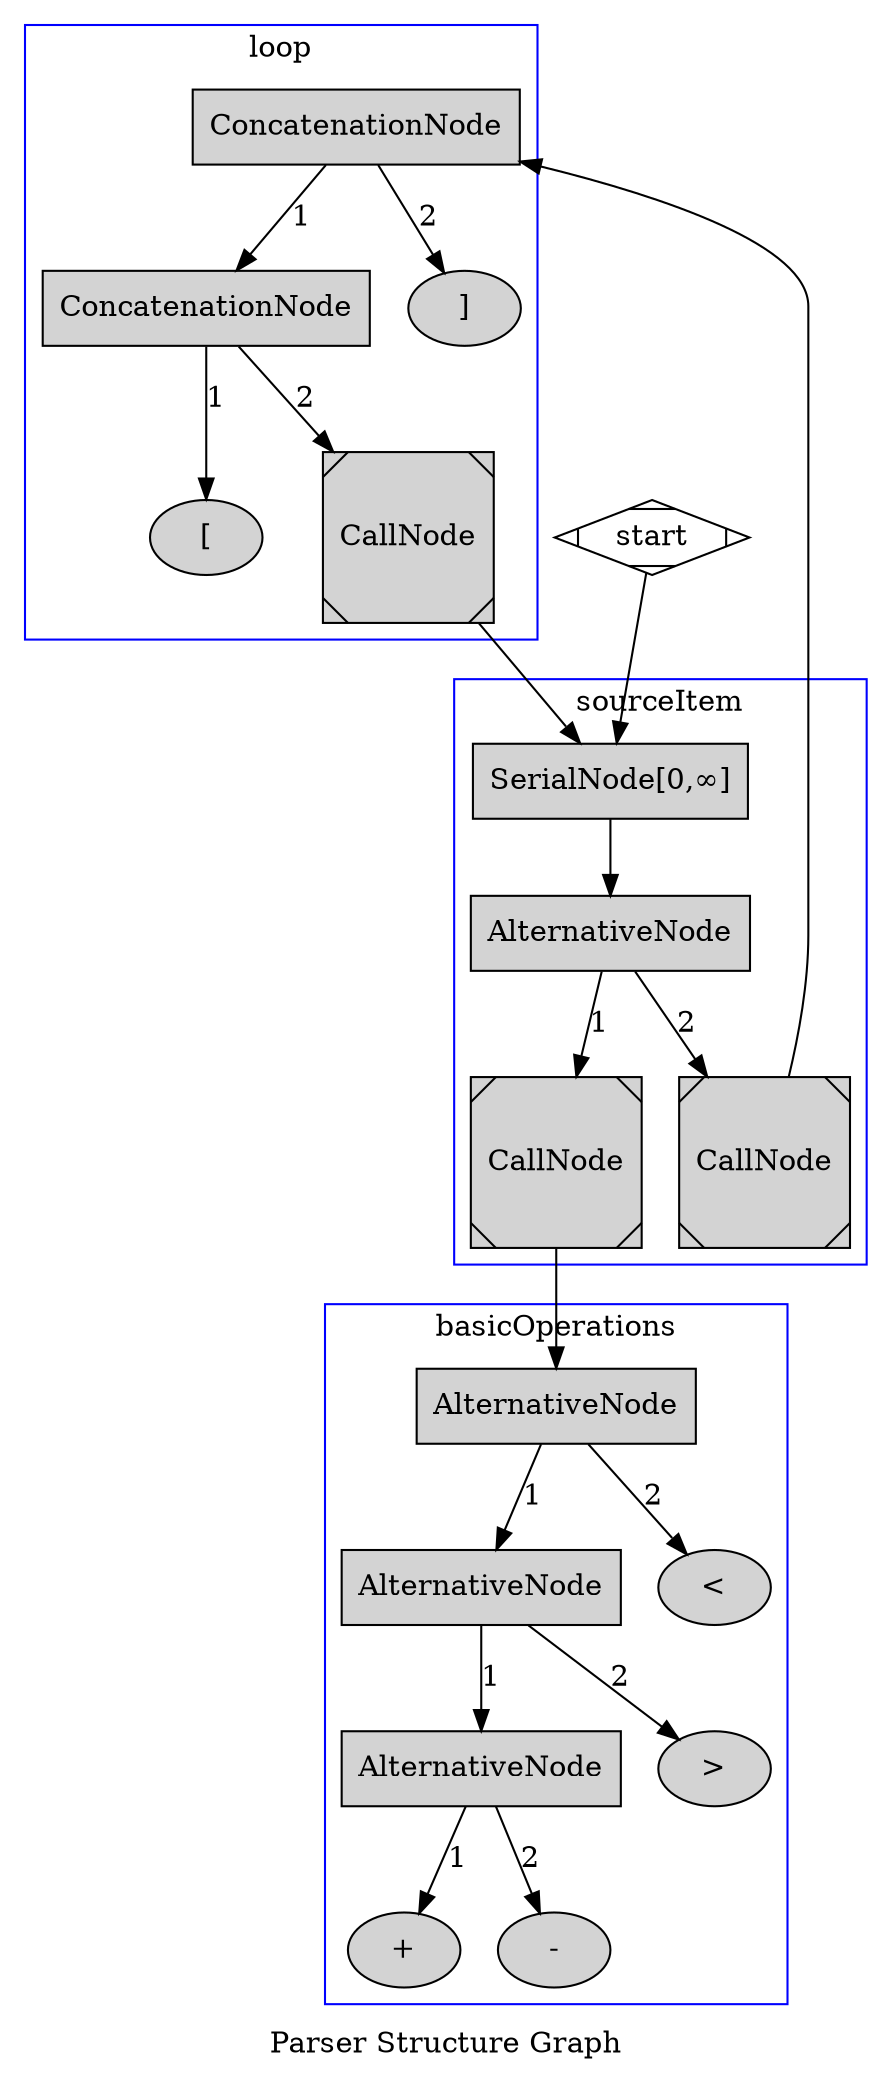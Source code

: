 digraph ParserGraph {
    label="Parser Structure Graph"

    subgraph cluster_basicOperations {
    label = "basicOperations";
    color=blue;
    node [style=filled];

    nc36139dff66a4841b351337097695844 [label="+"];
    n1974bc436965442a9e61bb76b749b8c9 [label="-"];
    ne3b29a7b6ca54e92b2cdbf45950f3dc0 [label="AlternativeNode",shape=box];
    n48052fa0315f4205a3af179324175a84 [label=">"];
    nbd48a985a170430ea6098b80ae199dd6 [label="AlternativeNode",shape=box];
    n487a65320c8c45beba795bd1875840ed [label="<"];
    n991a0a0a8b0246adb0927d83c76584d3 [label="AlternativeNode",shape=box];

    ne3b29a7b6ca54e92b2cdbf45950f3dc0 -> n1974bc436965442a9e61bb76b749b8c9 [label=2];
    ne3b29a7b6ca54e92b2cdbf45950f3dc0 -> nc36139dff66a4841b351337097695844 [label=1];
    nbd48a985a170430ea6098b80ae199dd6 -> n48052fa0315f4205a3af179324175a84 [label=2];
    nbd48a985a170430ea6098b80ae199dd6 -> ne3b29a7b6ca54e92b2cdbf45950f3dc0 [label=1];
    n991a0a0a8b0246adb0927d83c76584d3 -> n487a65320c8c45beba795bd1875840ed [label=2];
    n991a0a0a8b0246adb0927d83c76584d3 -> nbd48a985a170430ea6098b80ae199dd6 [label=1];
    }

    subgraph cluster_loop {
    label = "loop";
    color=blue;
    node [style=filled];

    n146e48f86c0d4b29b105db047c57c701 [label="["];
    nf0c4a583c1a2422fac62b1bc2fb56c81 [label="CallNode",shape=Msquare];
    n8b937ebd8677497c9c0ed3eeee297dd1 [label="ConcatenationNode",shape=box];
    n1c7c03d90d054f8ba2c113777e07792f [label="]"];
    nedfdf2b7797147f1886b3a0a7754b0fe [label="ConcatenationNode",shape=box];

    n8b937ebd8677497c9c0ed3eeee297dd1 -> nf0c4a583c1a2422fac62b1bc2fb56c81 [label=2];
    n8b937ebd8677497c9c0ed3eeee297dd1 -> n146e48f86c0d4b29b105db047c57c701 [label=1];
    nedfdf2b7797147f1886b3a0a7754b0fe -> n1c7c03d90d054f8ba2c113777e07792f [label=2];
    nedfdf2b7797147f1886b3a0a7754b0fe -> n8b937ebd8677497c9c0ed3eeee297dd1 [label=1];
    }

    subgraph cluster_sourceItem {
    label = "sourceItem";
    color=blue;
    node [style=filled];

    n3b3b098430094138b3c5503e5e0fde3b [label="CallNode",shape=Msquare];
    ne9a93d03f43c4bcf96b0439da7cd58bd [label="CallNode",shape=Msquare];
    n11ab1eb20b9849a986d41492230db7cf [label="AlternativeNode",shape=box];
    n7022599be63e46f0b21a5a1b9aef12b0 [label="SerialNode[0,∞]",shape=box];
    n11ab1eb20b9849a986d41492230db7cf -> ne9a93d03f43c4bcf96b0439da7cd58bd  [label=2];
    n11ab1eb20b9849a986d41492230db7cf -> n3b3b098430094138b3c5503e5e0fde3b  [label=1];
    n7022599be63e46f0b21a5a1b9aef12b0 -> n11ab1eb20b9849a986d41492230db7cf;
    }

    nf0c4a583c1a2422fac62b1bc2fb56c81 -> n7022599be63e46f0b21a5a1b9aef12b0; //link from loop to sourceItem
    n3b3b098430094138b3c5503e5e0fde3b -> n991a0a0a8b0246adb0927d83c76584d3; //link from sourceItem to basicOberations
    ne9a93d03f43c4bcf96b0439da7cd58bd -> nedfdf2b7797147f1886b3a0a7754b0fe; //link from sourceItem to loop

    start [shape=Mdiamond];
    start -> n7022599be63e46f0b21a5a1b9aef12b0;
}